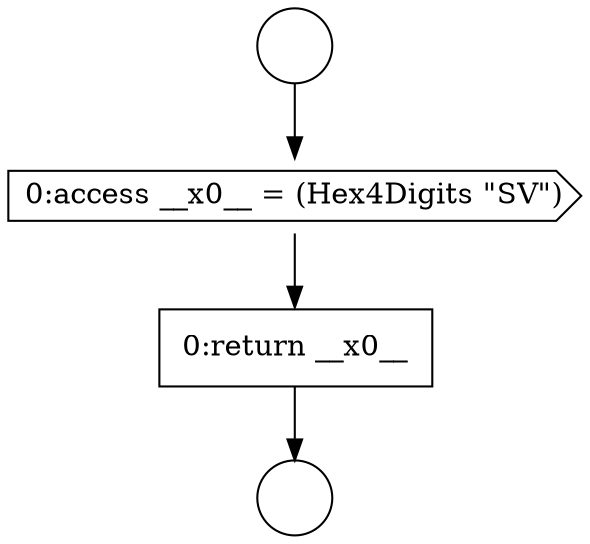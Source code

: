 digraph {
  node12466 [shape=circle label=" " color="black" fillcolor="white" style=filled]
  node12468 [shape=cds, label=<<font color="black">0:access __x0__ = (Hex4Digits &quot;SV&quot;)</font>> color="black" fillcolor="white" style=filled]
  node12469 [shape=none, margin=0, label=<<font color="black">
    <table border="0" cellborder="1" cellspacing="0" cellpadding="10">
      <tr><td align="left">0:return __x0__</td></tr>
    </table>
  </font>> color="black" fillcolor="white" style=filled]
  node12467 [shape=circle label=" " color="black" fillcolor="white" style=filled]
  node12466 -> node12468 [ color="black"]
  node12468 -> node12469 [ color="black"]
  node12469 -> node12467 [ color="black"]
}
